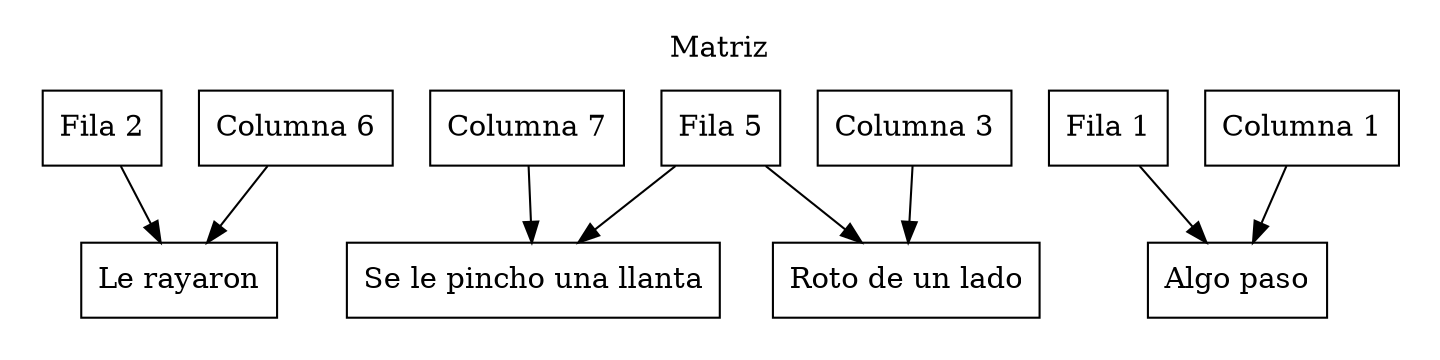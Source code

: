 digraph G {
	node[shape=record];
	graph[pencolor=transparent];
	rankdir=TB;
	subgraph cluster_0{
		label = "Matriz";
		f1 [label = "Fila 1"];
		f2 [label = "Fila 2"];
		f5 [label = "Fila 5"];
		c1 [label = "Columna 1"];
		c3 [label = "Columna 3"];
		c6 [label = "Columna 6"];
		c7 [label = "Columna 7"];
		n1_1 [label = "Algo paso"];
		f1 -> n1_1;
		c1 -> n1_1;
		n2_6 [label = "Le rayaron"];
		f2 -> n2_6;
		c6 -> n2_6;
		n5_3 [label = "Roto de un lado"];
		f5 -> n5_3;
		c3 -> n5_3;
		n5_7 [label = "Se le pincho una llanta"];
		f5 -> n5_7;
		c7 -> n5_7;
	}
}
